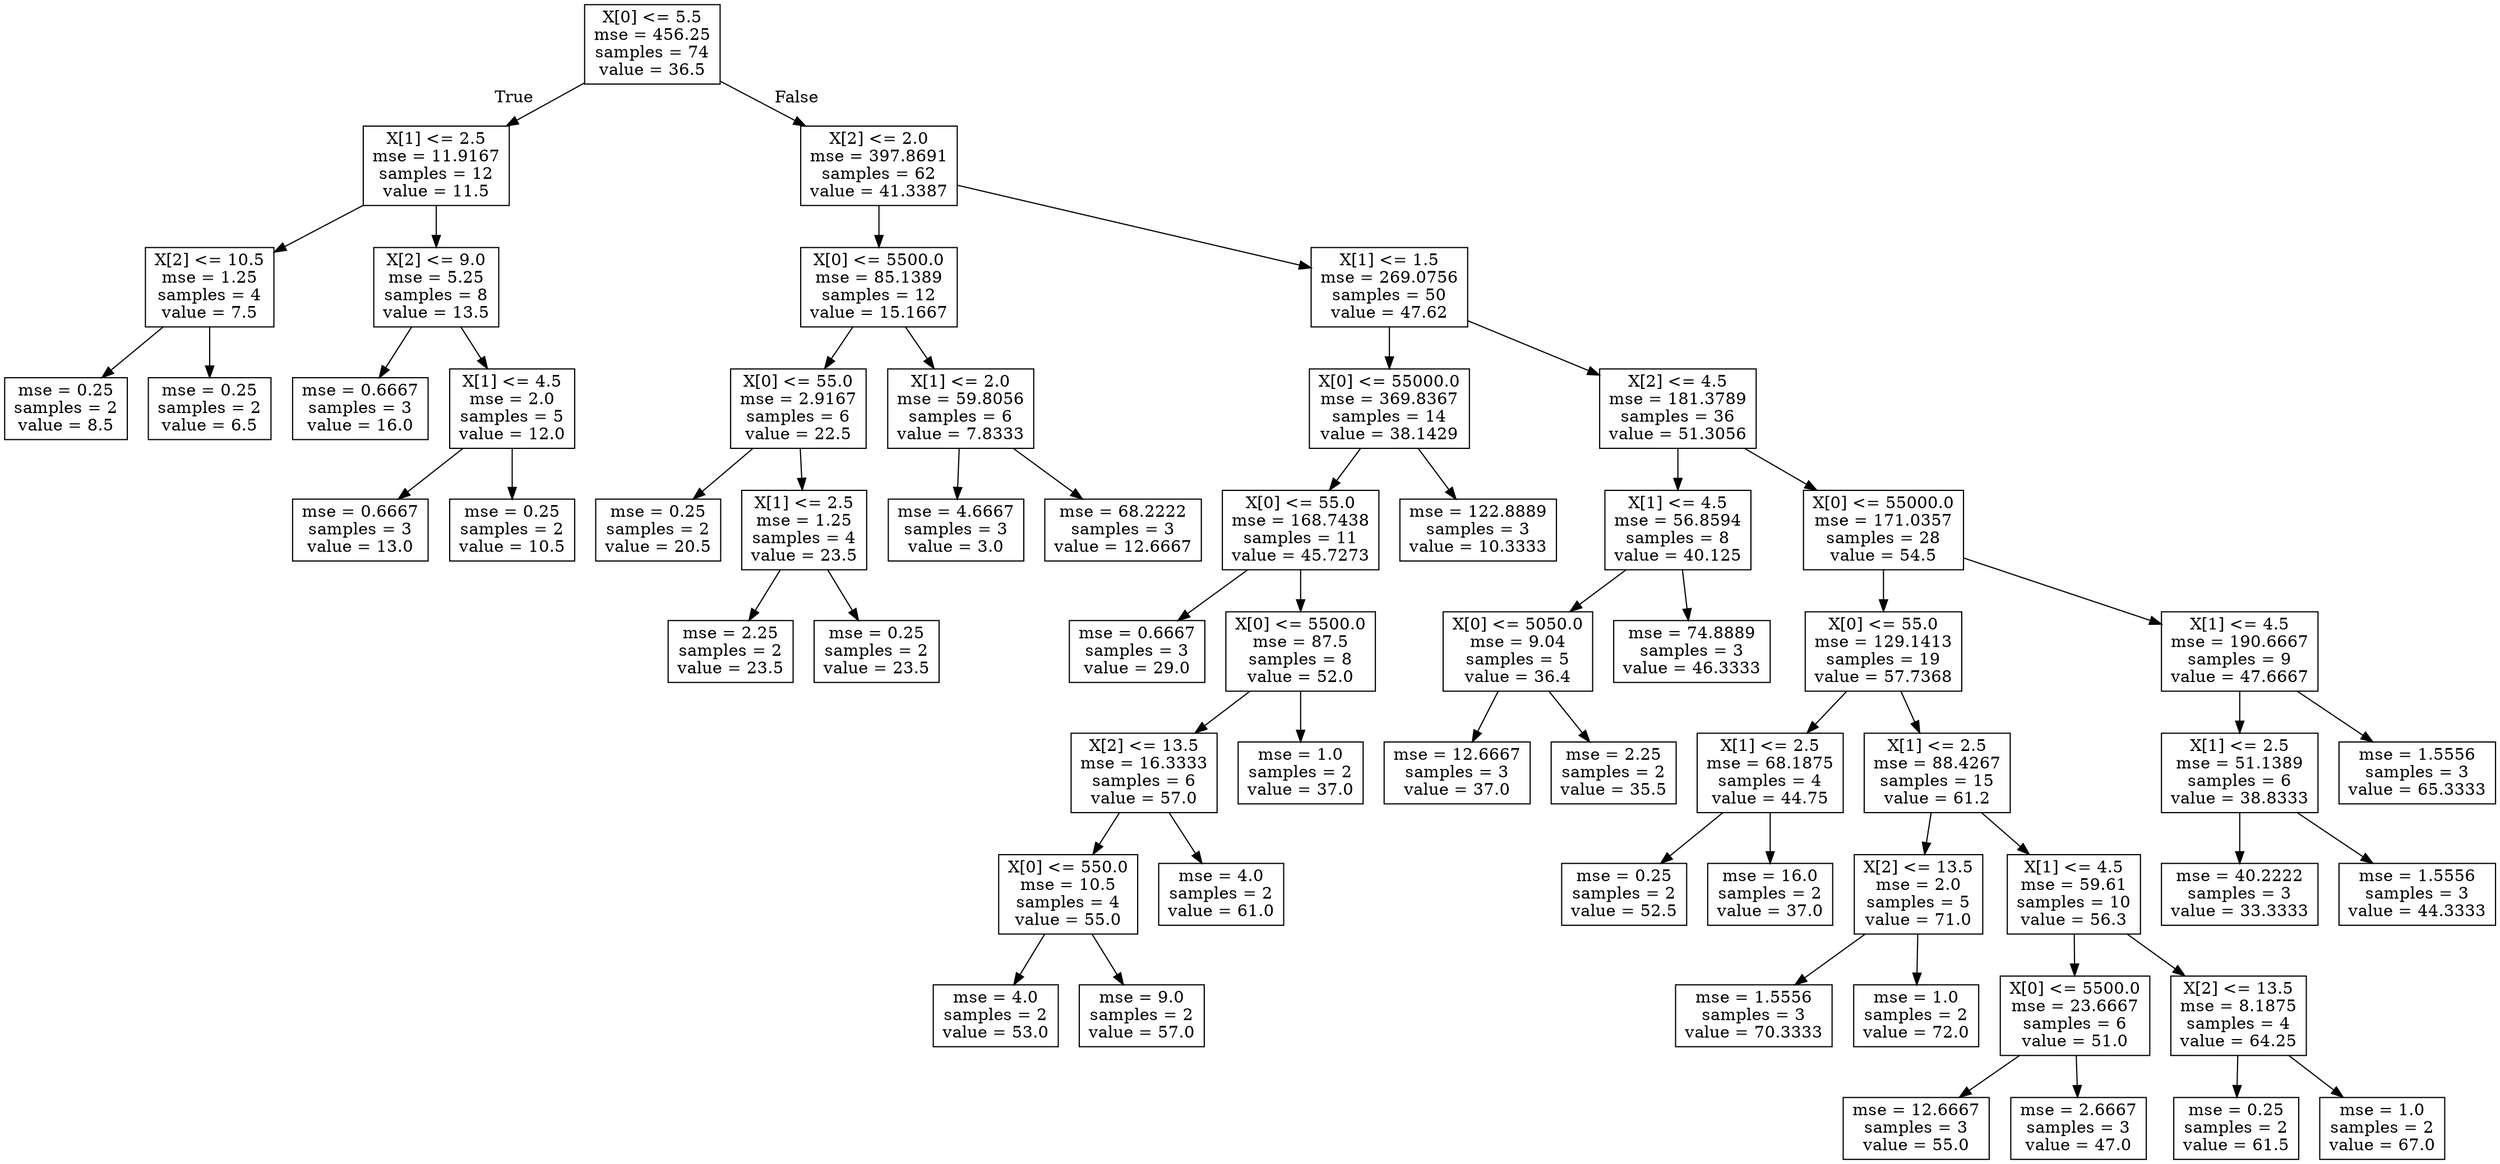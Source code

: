 digraph Tree {
node [shape=box] ;
0 [label="X[0] <= 5.5\nmse = 456.25\nsamples = 74\nvalue = 36.5"] ;
1 [label="X[1] <= 2.5\nmse = 11.9167\nsamples = 12\nvalue = 11.5"] ;
0 -> 1 [labeldistance=2.5, labelangle=45, headlabel="True"] ;
2 [label="X[2] <= 10.5\nmse = 1.25\nsamples = 4\nvalue = 7.5"] ;
1 -> 2 ;
3 [label="mse = 0.25\nsamples = 2\nvalue = 8.5"] ;
2 -> 3 ;
4 [label="mse = 0.25\nsamples = 2\nvalue = 6.5"] ;
2 -> 4 ;
5 [label="X[2] <= 9.0\nmse = 5.25\nsamples = 8\nvalue = 13.5"] ;
1 -> 5 ;
6 [label="mse = 0.6667\nsamples = 3\nvalue = 16.0"] ;
5 -> 6 ;
7 [label="X[1] <= 4.5\nmse = 2.0\nsamples = 5\nvalue = 12.0"] ;
5 -> 7 ;
8 [label="mse = 0.6667\nsamples = 3\nvalue = 13.0"] ;
7 -> 8 ;
9 [label="mse = 0.25\nsamples = 2\nvalue = 10.5"] ;
7 -> 9 ;
10 [label="X[2] <= 2.0\nmse = 397.8691\nsamples = 62\nvalue = 41.3387"] ;
0 -> 10 [labeldistance=2.5, labelangle=-45, headlabel="False"] ;
11 [label="X[0] <= 5500.0\nmse = 85.1389\nsamples = 12\nvalue = 15.1667"] ;
10 -> 11 ;
12 [label="X[0] <= 55.0\nmse = 2.9167\nsamples = 6\nvalue = 22.5"] ;
11 -> 12 ;
13 [label="mse = 0.25\nsamples = 2\nvalue = 20.5"] ;
12 -> 13 ;
14 [label="X[1] <= 2.5\nmse = 1.25\nsamples = 4\nvalue = 23.5"] ;
12 -> 14 ;
15 [label="mse = 2.25\nsamples = 2\nvalue = 23.5"] ;
14 -> 15 ;
16 [label="mse = 0.25\nsamples = 2\nvalue = 23.5"] ;
14 -> 16 ;
17 [label="X[1] <= 2.0\nmse = 59.8056\nsamples = 6\nvalue = 7.8333"] ;
11 -> 17 ;
18 [label="mse = 4.6667\nsamples = 3\nvalue = 3.0"] ;
17 -> 18 ;
19 [label="mse = 68.2222\nsamples = 3\nvalue = 12.6667"] ;
17 -> 19 ;
20 [label="X[1] <= 1.5\nmse = 269.0756\nsamples = 50\nvalue = 47.62"] ;
10 -> 20 ;
21 [label="X[0] <= 55000.0\nmse = 369.8367\nsamples = 14\nvalue = 38.1429"] ;
20 -> 21 ;
22 [label="X[0] <= 55.0\nmse = 168.7438\nsamples = 11\nvalue = 45.7273"] ;
21 -> 22 ;
23 [label="mse = 0.6667\nsamples = 3\nvalue = 29.0"] ;
22 -> 23 ;
24 [label="X[0] <= 5500.0\nmse = 87.5\nsamples = 8\nvalue = 52.0"] ;
22 -> 24 ;
25 [label="X[2] <= 13.5\nmse = 16.3333\nsamples = 6\nvalue = 57.0"] ;
24 -> 25 ;
26 [label="X[0] <= 550.0\nmse = 10.5\nsamples = 4\nvalue = 55.0"] ;
25 -> 26 ;
27 [label="mse = 4.0\nsamples = 2\nvalue = 53.0"] ;
26 -> 27 ;
28 [label="mse = 9.0\nsamples = 2\nvalue = 57.0"] ;
26 -> 28 ;
29 [label="mse = 4.0\nsamples = 2\nvalue = 61.0"] ;
25 -> 29 ;
30 [label="mse = 1.0\nsamples = 2\nvalue = 37.0"] ;
24 -> 30 ;
31 [label="mse = 122.8889\nsamples = 3\nvalue = 10.3333"] ;
21 -> 31 ;
32 [label="X[2] <= 4.5\nmse = 181.3789\nsamples = 36\nvalue = 51.3056"] ;
20 -> 32 ;
33 [label="X[1] <= 4.5\nmse = 56.8594\nsamples = 8\nvalue = 40.125"] ;
32 -> 33 ;
34 [label="X[0] <= 5050.0\nmse = 9.04\nsamples = 5\nvalue = 36.4"] ;
33 -> 34 ;
35 [label="mse = 12.6667\nsamples = 3\nvalue = 37.0"] ;
34 -> 35 ;
36 [label="mse = 2.25\nsamples = 2\nvalue = 35.5"] ;
34 -> 36 ;
37 [label="mse = 74.8889\nsamples = 3\nvalue = 46.3333"] ;
33 -> 37 ;
38 [label="X[0] <= 55000.0\nmse = 171.0357\nsamples = 28\nvalue = 54.5"] ;
32 -> 38 ;
39 [label="X[0] <= 55.0\nmse = 129.1413\nsamples = 19\nvalue = 57.7368"] ;
38 -> 39 ;
40 [label="X[1] <= 2.5\nmse = 68.1875\nsamples = 4\nvalue = 44.75"] ;
39 -> 40 ;
41 [label="mse = 0.25\nsamples = 2\nvalue = 52.5"] ;
40 -> 41 ;
42 [label="mse = 16.0\nsamples = 2\nvalue = 37.0"] ;
40 -> 42 ;
43 [label="X[1] <= 2.5\nmse = 88.4267\nsamples = 15\nvalue = 61.2"] ;
39 -> 43 ;
44 [label="X[2] <= 13.5\nmse = 2.0\nsamples = 5\nvalue = 71.0"] ;
43 -> 44 ;
45 [label="mse = 1.5556\nsamples = 3\nvalue = 70.3333"] ;
44 -> 45 ;
46 [label="mse = 1.0\nsamples = 2\nvalue = 72.0"] ;
44 -> 46 ;
47 [label="X[1] <= 4.5\nmse = 59.61\nsamples = 10\nvalue = 56.3"] ;
43 -> 47 ;
48 [label="X[0] <= 5500.0\nmse = 23.6667\nsamples = 6\nvalue = 51.0"] ;
47 -> 48 ;
49 [label="mse = 12.6667\nsamples = 3\nvalue = 55.0"] ;
48 -> 49 ;
50 [label="mse = 2.6667\nsamples = 3\nvalue = 47.0"] ;
48 -> 50 ;
51 [label="X[2] <= 13.5\nmse = 8.1875\nsamples = 4\nvalue = 64.25"] ;
47 -> 51 ;
52 [label="mse = 0.25\nsamples = 2\nvalue = 61.5"] ;
51 -> 52 ;
53 [label="mse = 1.0\nsamples = 2\nvalue = 67.0"] ;
51 -> 53 ;
54 [label="X[1] <= 4.5\nmse = 190.6667\nsamples = 9\nvalue = 47.6667"] ;
38 -> 54 ;
55 [label="X[1] <= 2.5\nmse = 51.1389\nsamples = 6\nvalue = 38.8333"] ;
54 -> 55 ;
56 [label="mse = 40.2222\nsamples = 3\nvalue = 33.3333"] ;
55 -> 56 ;
57 [label="mse = 1.5556\nsamples = 3\nvalue = 44.3333"] ;
55 -> 57 ;
58 [label="mse = 1.5556\nsamples = 3\nvalue = 65.3333"] ;
54 -> 58 ;
}